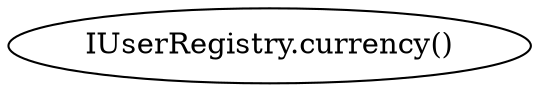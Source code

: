 digraph "" {
	graph [bb="0,0,215.64,36"];
	node [label="\N"];
	"IUserRegistry.currency()"	 [height=0.5,
		pos="107.82,18",
		width=2.995];
}
digraph "" {
	graph [bb="0,0,215.64,36"];
	node [label="\N"];
	"IUserRegistry.currency()"	 [height=0.5,
		pos="107.82,18",
		width=2.995];
}
digraph "" {
	graph [bb="0,0,215.64,36"];
	node [label="\N"];
	"IUserRegistry.currency()"	 [height=0.5,
		pos="107.82,18",
		width=2.995];
}
digraph "" {
	graph [bb="0,0,215.64,36"];
	node [label="\N"];
	"IUserRegistry.currency()"	 [height=0.5,
		pos="107.82,18",
		width=2.995];
}
digraph "" {
	graph [bb="0,0,215.64,36"];
	node [label="\N"];
	"IUserRegistry.currency()"	 [height=0.5,
		pos="107.82,18",
		width=2.995];
}
